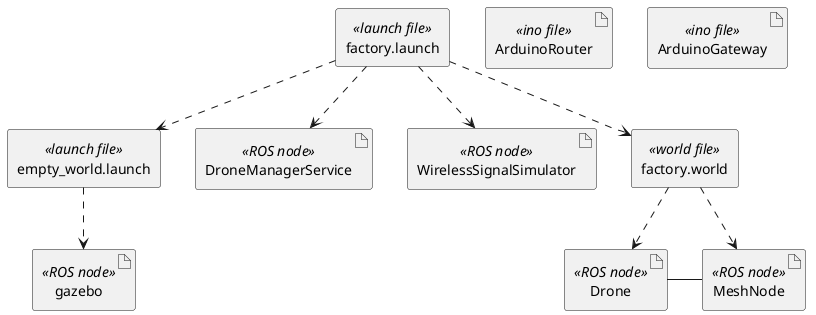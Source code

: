 @startuml
artifact ArduinoRouter  <<ino file>> as ArduinoRouter
artifact ArduinoGateway  <<ino file>> as ArduinoGateway

rectangle empty_world.launch <<launch file>> as empty_world
rectangle factory.launch <<launch file>> as factory

artifact DroneManagerService <<ROS node>> as DroneManagerService
artifact WirelessSignalSimulator <<ROS node>> as WirelessSignalSimulator
artifact "MeshNode" <<ROS node>> as meshnode
artifact "Drone" <<ROS node>> as dronenode
artifact gazebo  <<ROS node>> as gazebo



rectangle factory.world <<world file>> as factoryworld


factory ..> empty_world
factory ..> factoryworld
empty_world ..> gazebo

factory ..> DroneManagerService
factory ..> WirelessSignalSimulator

factoryworld .down.> meshnode
factoryworld .down.> dronenode

dronenode - meshnode


@enduml
